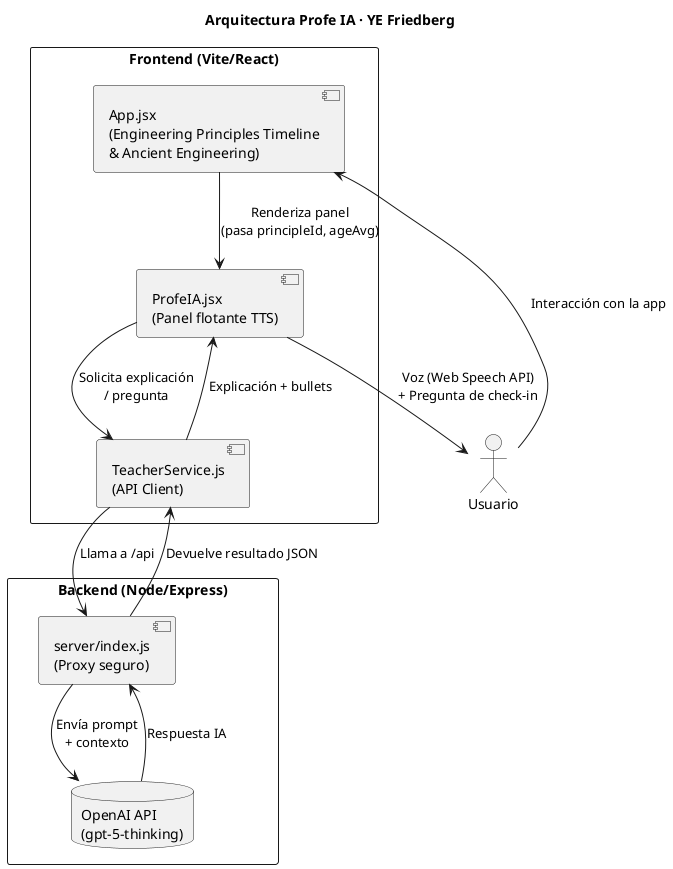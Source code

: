 @startuml Engineering
title Arquitectura Profe IA · YE Friedberg

actor Usuario as U

rectangle "Frontend (Vite/React)" {
  component "App.jsx\n(Engineering Principles Timeline\n& Ancient Engineering)" as App
  component "ProfeIA.jsx\n(Panel flotante TTS)" as ProfeIA
  component "TeacherService.js\n(API Client)" as TeacherService
}

rectangle "Backend (Node/Express)" {
  component "server/index.js\n(Proxy seguro)" as Proxy
  database "OpenAI API\n(gpt-5-thinking)" as OpenAI
}

U --> App : Interacción con la app
App --> ProfeIA : Renderiza panel\n(pasa principleId, ageAvg)
ProfeIA --> TeacherService : Solicita explicación\n/ pregunta
TeacherService --> Proxy : Llama a /api
Proxy --> OpenAI : Envía prompt\n+ contexto
OpenAI --> Proxy : Respuesta IA
Proxy --> TeacherService : Devuelve resultado JSON
TeacherService --> ProfeIA : Explicación + bullets
ProfeIA --> U : Voz (Web Speech API)\n+ Pregunta de check-in

@enduml
